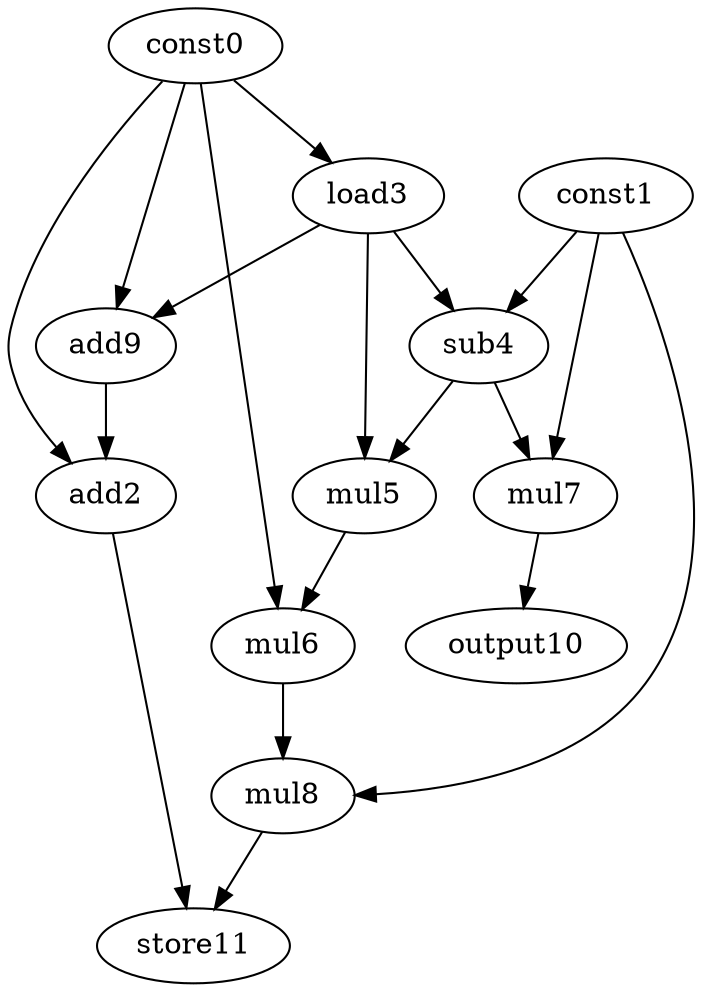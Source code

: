 digraph G { 
const0[opcode=const]; 
const1[opcode=const]; 
add2[opcode=add]; 
load3[opcode=load]; 
sub4[opcode=sub]; 
mul5[opcode=mul]; 
mul6[opcode=mul]; 
mul7[opcode=mul]; 
mul8[opcode=mul]; 
add9[opcode=add]; 
output10[opcode=output]; 
store11[opcode=store]; 
const0->load3[operand=0];
const1->sub4[operand=0];
load3->sub4[operand=1];
const0->add9[operand=0];
load3->add9[operand=1];
const0->add2[operand=0];
add9->add2[operand=1];
load3->mul5[operand=0];
sub4->mul5[operand=1];
const1->mul7[operand=0];
sub4->mul7[operand=1];
const0->mul6[operand=0];
mul5->mul6[operand=1];
mul7->output10[operand=0];
const1->mul8[operand=0];
mul6->mul8[operand=1];
mul8->store11[operand=0];
add2->store11[operand=1];
}
